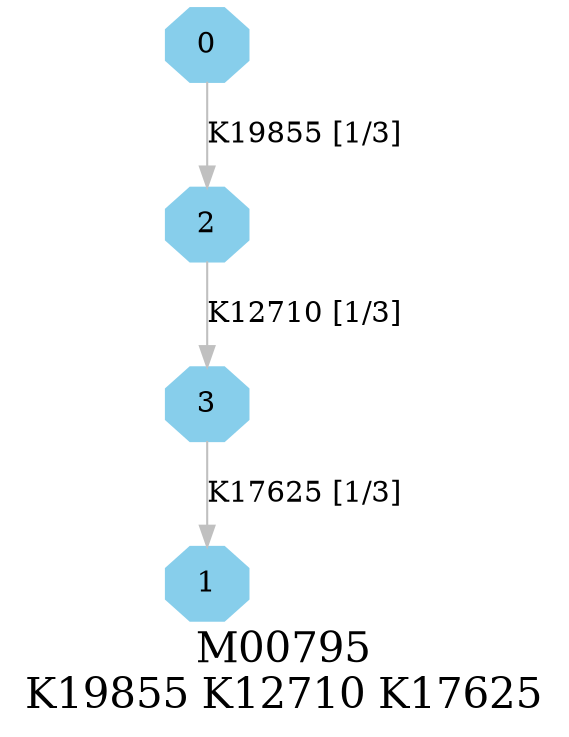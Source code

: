 digraph G {
graph [label="M00795
K19855 K12710 K17625",fontsize=20];
node [shape=box,style=filled];
edge [len=3,color=grey];
{node [width=.3,height=.3,shape=octagon,style=filled,color=skyblue] 0 1 2 3 }
0 -> 2 [label="K19855 [1/3]"];
2 -> 3 [label="K12710 [1/3]"];
3 -> 1 [label="K17625 [1/3]"];
}